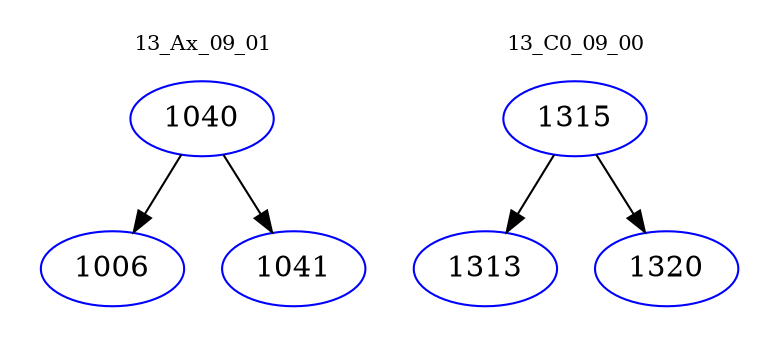 digraph{
subgraph cluster_0 {
color = white
label = "13_Ax_09_01";
fontsize=10;
T0_1040 [label="1040", color="blue"]
T0_1040 -> T0_1006 [color="black"]
T0_1006 [label="1006", color="blue"]
T0_1040 -> T0_1041 [color="black"]
T0_1041 [label="1041", color="blue"]
}
subgraph cluster_1 {
color = white
label = "13_C0_09_00";
fontsize=10;
T1_1315 [label="1315", color="blue"]
T1_1315 -> T1_1313 [color="black"]
T1_1313 [label="1313", color="blue"]
T1_1315 -> T1_1320 [color="black"]
T1_1320 [label="1320", color="blue"]
}
}
